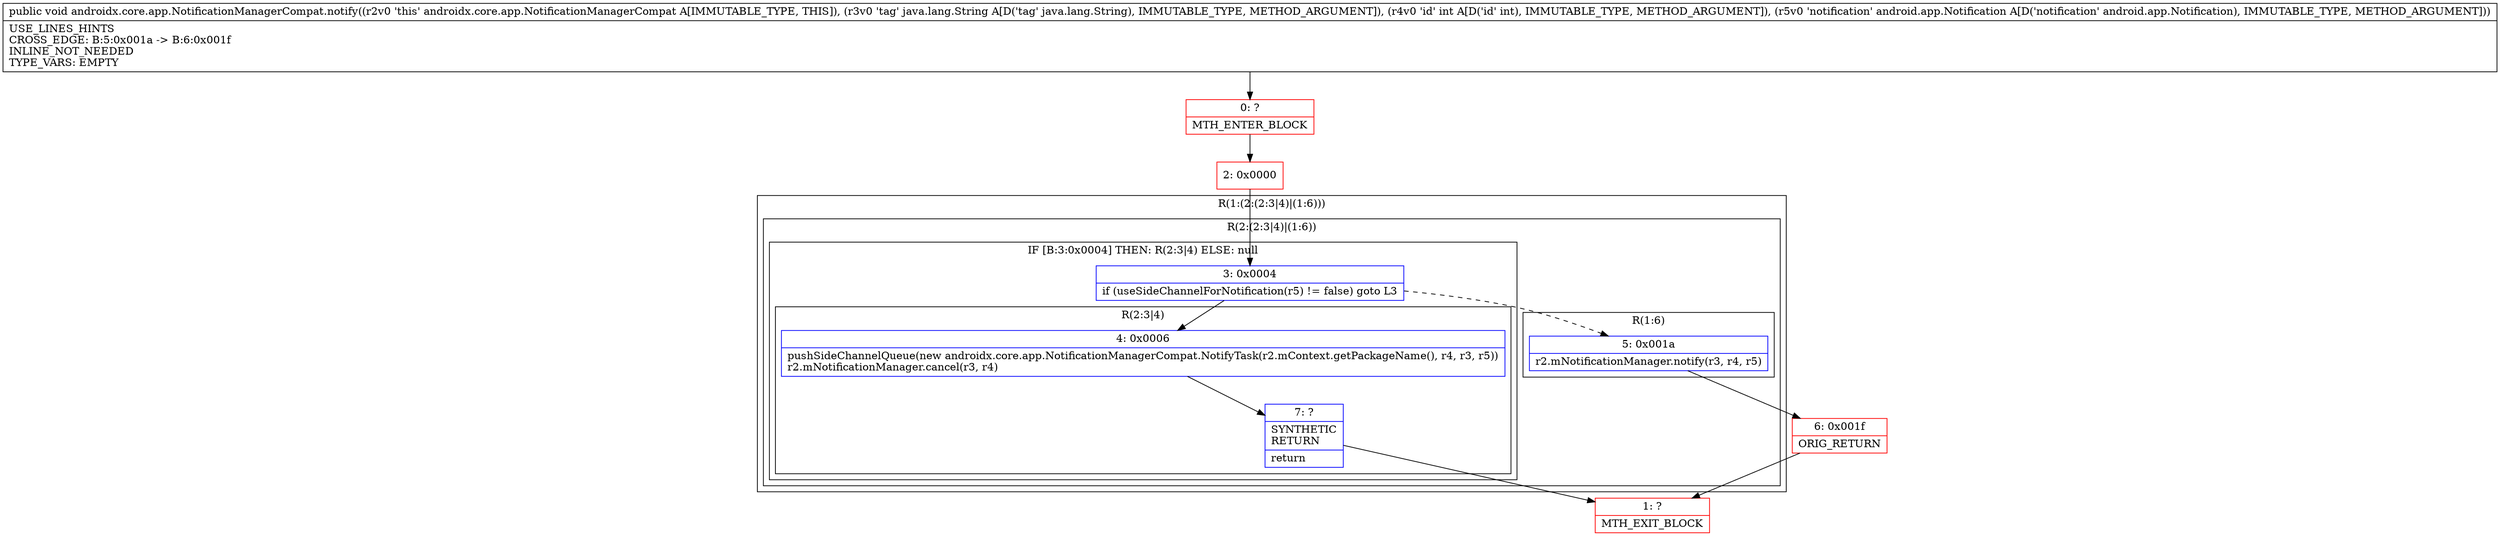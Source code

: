 digraph "CFG forandroidx.core.app.NotificationManagerCompat.notify(Ljava\/lang\/String;ILandroid\/app\/Notification;)V" {
subgraph cluster_Region_1462183642 {
label = "R(1:(2:(2:3|4)|(1:6)))";
node [shape=record,color=blue];
subgraph cluster_Region_1370043500 {
label = "R(2:(2:3|4)|(1:6))";
node [shape=record,color=blue];
subgraph cluster_IfRegion_2017219134 {
label = "IF [B:3:0x0004] THEN: R(2:3|4) ELSE: null";
node [shape=record,color=blue];
Node_3 [shape=record,label="{3\:\ 0x0004|if (useSideChannelForNotification(r5) != false) goto L3\l}"];
subgraph cluster_Region_2101108572 {
label = "R(2:3|4)";
node [shape=record,color=blue];
Node_4 [shape=record,label="{4\:\ 0x0006|pushSideChannelQueue(new androidx.core.app.NotificationManagerCompat.NotifyTask(r2.mContext.getPackageName(), r4, r3, r5))\lr2.mNotificationManager.cancel(r3, r4)\l}"];
Node_7 [shape=record,label="{7\:\ ?|SYNTHETIC\lRETURN\l|return\l}"];
}
}
subgraph cluster_Region_331589591 {
label = "R(1:6)";
node [shape=record,color=blue];
Node_5 [shape=record,label="{5\:\ 0x001a|r2.mNotificationManager.notify(r3, r4, r5)\l}"];
}
}
}
Node_0 [shape=record,color=red,label="{0\:\ ?|MTH_ENTER_BLOCK\l}"];
Node_2 [shape=record,color=red,label="{2\:\ 0x0000}"];
Node_1 [shape=record,color=red,label="{1\:\ ?|MTH_EXIT_BLOCK\l}"];
Node_6 [shape=record,color=red,label="{6\:\ 0x001f|ORIG_RETURN\l}"];
MethodNode[shape=record,label="{public void androidx.core.app.NotificationManagerCompat.notify((r2v0 'this' androidx.core.app.NotificationManagerCompat A[IMMUTABLE_TYPE, THIS]), (r3v0 'tag' java.lang.String A[D('tag' java.lang.String), IMMUTABLE_TYPE, METHOD_ARGUMENT]), (r4v0 'id' int A[D('id' int), IMMUTABLE_TYPE, METHOD_ARGUMENT]), (r5v0 'notification' android.app.Notification A[D('notification' android.app.Notification), IMMUTABLE_TYPE, METHOD_ARGUMENT]))  | USE_LINES_HINTS\lCROSS_EDGE: B:5:0x001a \-\> B:6:0x001f\lINLINE_NOT_NEEDED\lTYPE_VARS: EMPTY\l}"];
MethodNode -> Node_0;Node_3 -> Node_4;
Node_3 -> Node_5[style=dashed];
Node_4 -> Node_7;
Node_7 -> Node_1;
Node_5 -> Node_6;
Node_0 -> Node_2;
Node_2 -> Node_3;
Node_6 -> Node_1;
}

